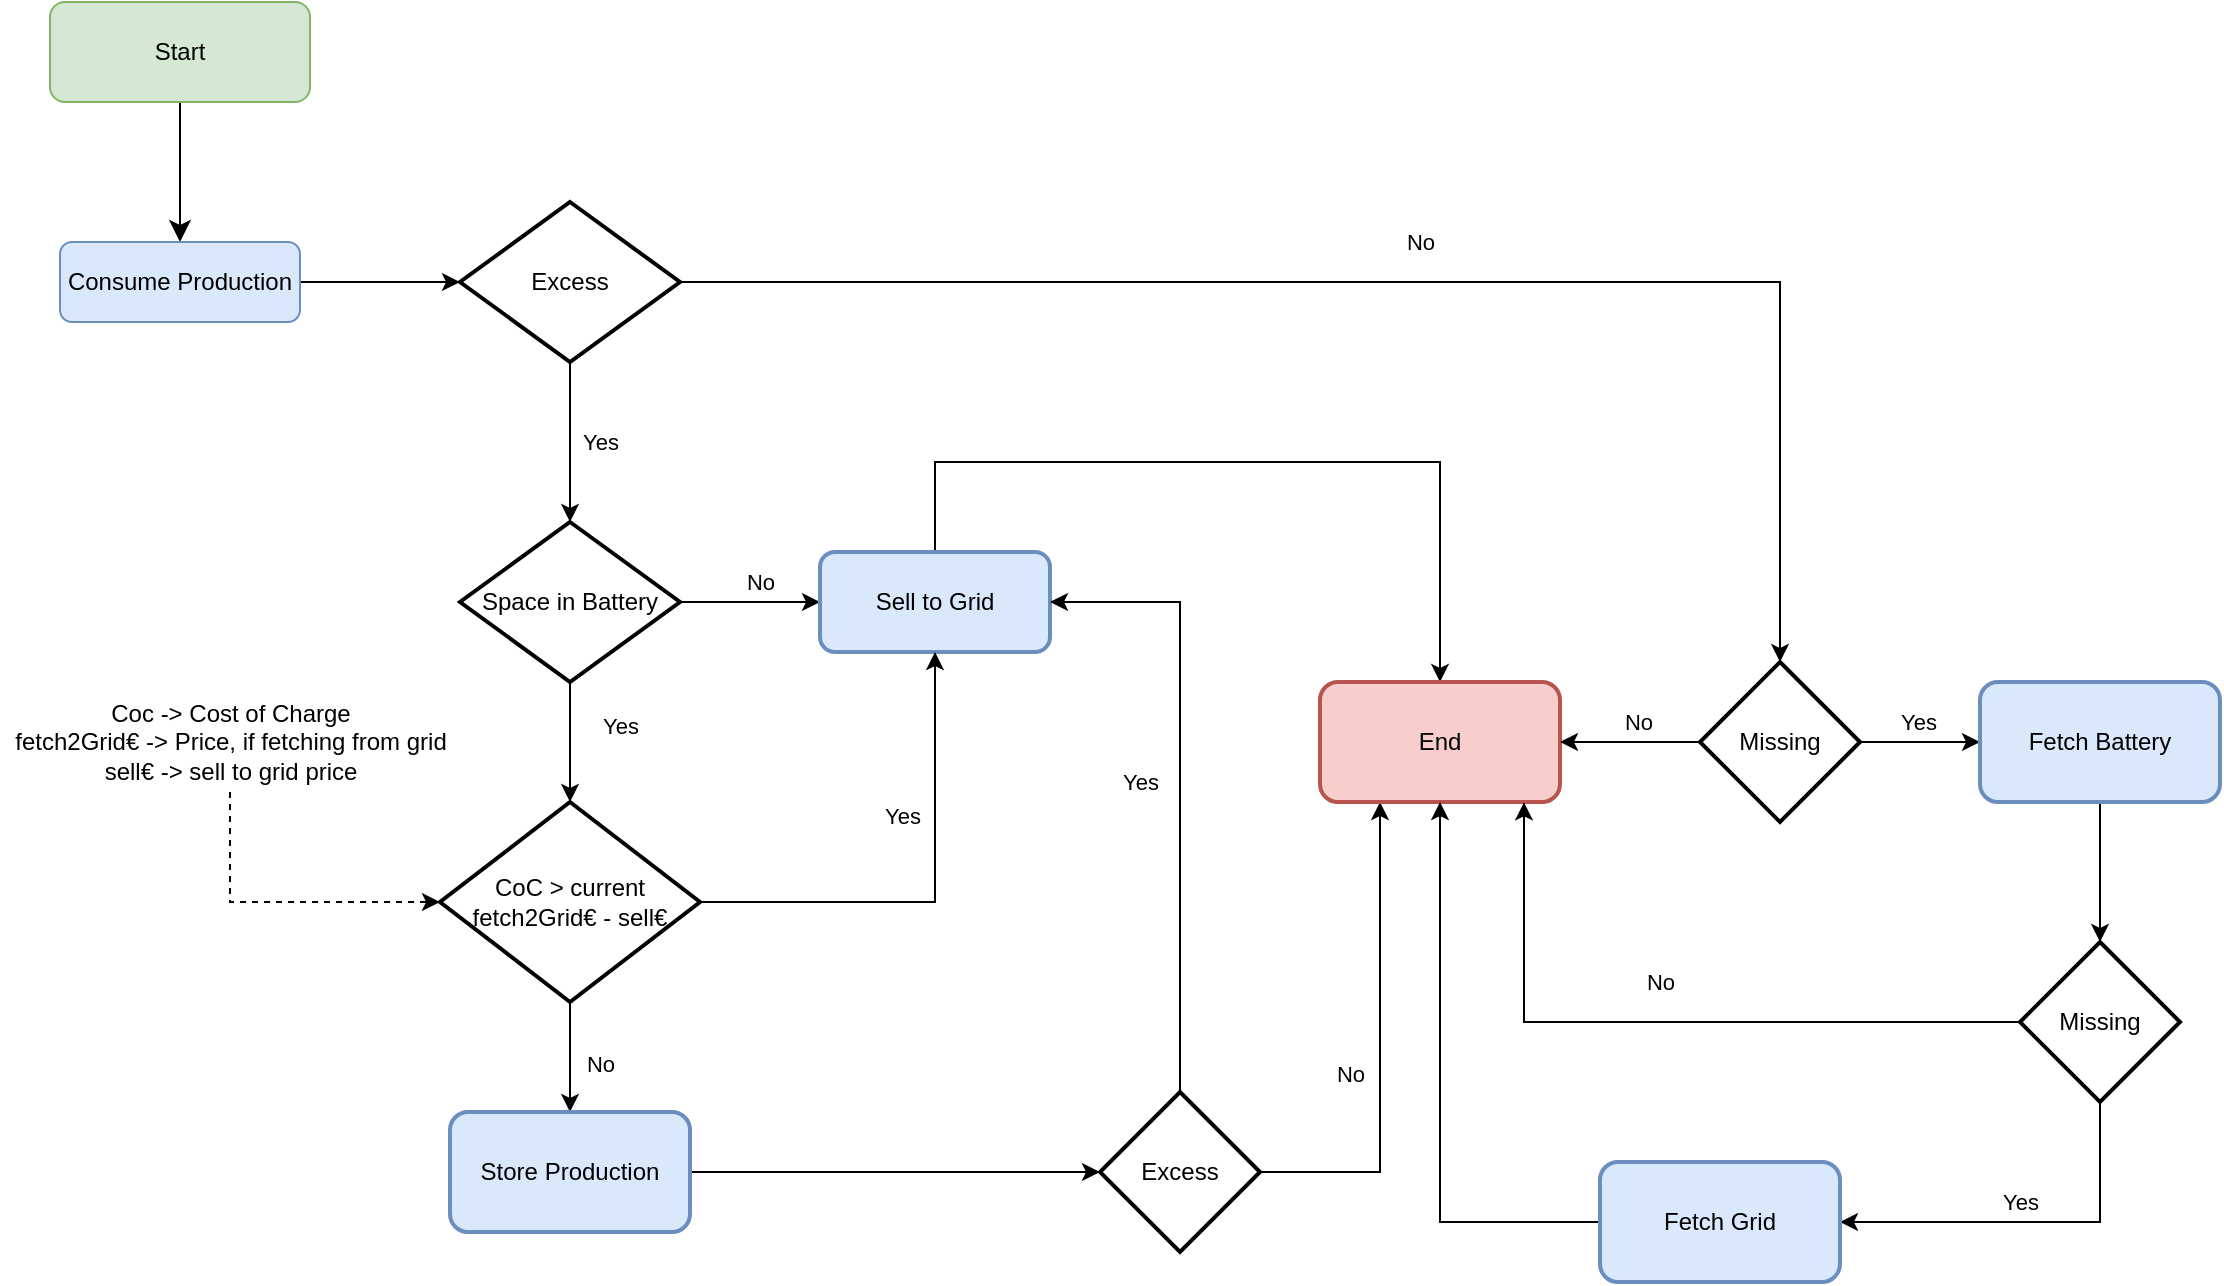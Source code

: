 <mxfile version="18.1.2" type="github">
  <diagram id="C5RBs43oDa-KdzZeNtuy" name="Page-1">
    <mxGraphModel dx="1483" dy="754" grid="1" gridSize="10" guides="1" tooltips="1" connect="1" arrows="1" fold="1" page="1" pageScale="1" pageWidth="827" pageHeight="1169" math="0" shadow="0">
      <root>
        <mxCell id="WIyWlLk6GJQsqaUBKTNV-0" />
        <mxCell id="WIyWlLk6GJQsqaUBKTNV-1" parent="WIyWlLk6GJQsqaUBKTNV-0" />
        <mxCell id="WIyWlLk6GJQsqaUBKTNV-2" value="" style="rounded=0;html=1;jettySize=auto;orthogonalLoop=1;fontSize=11;endArrow=classic;endFill=1;endSize=8;strokeWidth=1;shadow=0;labelBackgroundColor=none;edgeStyle=orthogonalEdgeStyle;entryX=0.5;entryY=0;entryDx=0;entryDy=0;" parent="WIyWlLk6GJQsqaUBKTNV-1" source="WIyWlLk6GJQsqaUBKTNV-3" target="lNIE8Phovc9PJsnspaaO-6" edge="1">
          <mxGeometry relative="1" as="geometry">
            <mxPoint x="140" y="160" as="targetPoint" />
          </mxGeometry>
        </mxCell>
        <mxCell id="WIyWlLk6GJQsqaUBKTNV-3" value="Start" style="rounded=1;whiteSpace=wrap;html=1;fontSize=12;glass=0;strokeWidth=1;shadow=0;fillColor=#d5e8d4;strokeColor=#82b366;" parent="WIyWlLk6GJQsqaUBKTNV-1" vertex="1">
          <mxGeometry x="315" y="60" width="130" height="50" as="geometry" />
        </mxCell>
        <mxCell id="lNIE8Phovc9PJsnspaaO-7" style="edgeStyle=orthogonalEdgeStyle;rounded=0;orthogonalLoop=1;jettySize=auto;html=1;entryX=0;entryY=0.5;entryDx=0;entryDy=0;entryPerimeter=0;" edge="1" parent="WIyWlLk6GJQsqaUBKTNV-1" source="lNIE8Phovc9PJsnspaaO-6" target="lNIE8Phovc9PJsnspaaO-9">
          <mxGeometry relative="1" as="geometry">
            <mxPoint x="520" y="200" as="targetPoint" />
          </mxGeometry>
        </mxCell>
        <mxCell id="lNIE8Phovc9PJsnspaaO-6" value="Consume Production" style="rounded=1;whiteSpace=wrap;html=1;fontSize=12;glass=0;strokeWidth=1;shadow=0;fillColor=#dae8fc;strokeColor=#6c8ebf;" vertex="1" parent="WIyWlLk6GJQsqaUBKTNV-1">
          <mxGeometry x="320" y="180" width="120" height="40" as="geometry" />
        </mxCell>
        <mxCell id="lNIE8Phovc9PJsnspaaO-11" value="Yes" style="edgeStyle=orthogonalEdgeStyle;rounded=0;orthogonalLoop=1;jettySize=auto;html=1;entryX=0.5;entryY=0;entryDx=0;entryDy=0;entryPerimeter=0;" edge="1" parent="WIyWlLk6GJQsqaUBKTNV-1" source="lNIE8Phovc9PJsnspaaO-9" target="lNIE8Phovc9PJsnspaaO-10">
          <mxGeometry y="15" relative="1" as="geometry">
            <mxPoint as="offset" />
          </mxGeometry>
        </mxCell>
        <mxCell id="lNIE8Phovc9PJsnspaaO-39" value="No" style="edgeStyle=orthogonalEdgeStyle;rounded=0;sketch=0;orthogonalLoop=1;jettySize=auto;html=1;endArrow=classic;endFill=1;" edge="1" parent="WIyWlLk6GJQsqaUBKTNV-1" source="lNIE8Phovc9PJsnspaaO-9" target="lNIE8Phovc9PJsnspaaO-38">
          <mxGeometry y="20" relative="1" as="geometry">
            <mxPoint as="offset" />
          </mxGeometry>
        </mxCell>
        <mxCell id="lNIE8Phovc9PJsnspaaO-9" value="Excess" style="strokeWidth=2;html=1;shape=mxgraph.flowchart.decision;whiteSpace=wrap;" vertex="1" parent="WIyWlLk6GJQsqaUBKTNV-1">
          <mxGeometry x="520" y="160" width="110" height="80" as="geometry" />
        </mxCell>
        <mxCell id="lNIE8Phovc9PJsnspaaO-16" value="No" style="edgeStyle=orthogonalEdgeStyle;rounded=0;orthogonalLoop=1;jettySize=auto;html=1;" edge="1" parent="WIyWlLk6GJQsqaUBKTNV-1" source="lNIE8Phovc9PJsnspaaO-10" target="lNIE8Phovc9PJsnspaaO-15">
          <mxGeometry x="0.143" y="10" relative="1" as="geometry">
            <mxPoint as="offset" />
          </mxGeometry>
        </mxCell>
        <mxCell id="lNIE8Phovc9PJsnspaaO-18" value="" style="edgeStyle=orthogonalEdgeStyle;rounded=0;orthogonalLoop=1;jettySize=auto;html=1;entryX=0.5;entryY=0;entryDx=0;entryDy=0;entryPerimeter=0;" edge="1" parent="WIyWlLk6GJQsqaUBKTNV-1" source="lNIE8Phovc9PJsnspaaO-10" target="lNIE8Phovc9PJsnspaaO-27">
          <mxGeometry relative="1" as="geometry">
            <mxPoint x="575" y="490" as="targetPoint" />
          </mxGeometry>
        </mxCell>
        <mxCell id="lNIE8Phovc9PJsnspaaO-22" value="Yes" style="edgeLabel;html=1;align=center;verticalAlign=middle;resizable=0;points=[];" vertex="1" connectable="0" parent="lNIE8Phovc9PJsnspaaO-18">
          <mxGeometry x="-0.264" relative="1" as="geometry">
            <mxPoint x="25" as="offset" />
          </mxGeometry>
        </mxCell>
        <mxCell id="lNIE8Phovc9PJsnspaaO-10" value="Space in Battery" style="strokeWidth=2;html=1;shape=mxgraph.flowchart.decision;whiteSpace=wrap;" vertex="1" parent="WIyWlLk6GJQsqaUBKTNV-1">
          <mxGeometry x="520" y="320" width="110" height="80" as="geometry" />
        </mxCell>
        <mxCell id="lNIE8Phovc9PJsnspaaO-33" style="edgeStyle=orthogonalEdgeStyle;rounded=0;sketch=0;orthogonalLoop=1;jettySize=auto;html=1;entryX=0.5;entryY=0;entryDx=0;entryDy=0;" edge="1" parent="WIyWlLk6GJQsqaUBKTNV-1" source="lNIE8Phovc9PJsnspaaO-15" target="lNIE8Phovc9PJsnspaaO-31">
          <mxGeometry relative="1" as="geometry">
            <Array as="points">
              <mxPoint x="757" y="290" />
              <mxPoint x="1010" y="290" />
            </Array>
          </mxGeometry>
        </mxCell>
        <mxCell id="lNIE8Phovc9PJsnspaaO-15" value="Sell to Grid" style="whiteSpace=wrap;html=1;strokeWidth=2;rounded=1;fillColor=#dae8fc;strokeColor=#6c8ebf;" vertex="1" parent="WIyWlLk6GJQsqaUBKTNV-1">
          <mxGeometry x="700" y="335" width="115" height="50" as="geometry" />
        </mxCell>
        <mxCell id="lNIE8Phovc9PJsnspaaO-20" style="edgeStyle=orthogonalEdgeStyle;rounded=0;orthogonalLoop=1;jettySize=auto;html=1;entryX=0.5;entryY=1;entryDx=0;entryDy=0;exitX=1;exitY=0.5;exitDx=0;exitDy=0;exitPerimeter=0;" edge="1" parent="WIyWlLk6GJQsqaUBKTNV-1" source="lNIE8Phovc9PJsnspaaO-27" target="lNIE8Phovc9PJsnspaaO-15">
          <mxGeometry relative="1" as="geometry">
            <mxPoint x="635" y="515" as="sourcePoint" />
          </mxGeometry>
        </mxCell>
        <mxCell id="lNIE8Phovc9PJsnspaaO-21" value="Yes" style="edgeLabel;html=1;align=center;verticalAlign=middle;resizable=0;points=[];" vertex="1" connectable="0" parent="lNIE8Phovc9PJsnspaaO-20">
          <mxGeometry x="0.227" y="-3" relative="1" as="geometry">
            <mxPoint x="-20" y="-12" as="offset" />
          </mxGeometry>
        </mxCell>
        <mxCell id="lNIE8Phovc9PJsnspaaO-25" value="No" style="edgeStyle=orthogonalEdgeStyle;rounded=0;orthogonalLoop=1;jettySize=auto;html=1;exitX=0.5;exitY=1;exitDx=0;exitDy=0;exitPerimeter=0;" edge="1" parent="WIyWlLk6GJQsqaUBKTNV-1" source="lNIE8Phovc9PJsnspaaO-27" target="lNIE8Phovc9PJsnspaaO-24">
          <mxGeometry x="0.091" y="15" relative="1" as="geometry">
            <mxPoint x="575" y="540" as="sourcePoint" />
            <mxPoint y="1" as="offset" />
          </mxGeometry>
        </mxCell>
        <mxCell id="lNIE8Phovc9PJsnspaaO-29" value="" style="edgeStyle=orthogonalEdgeStyle;rounded=0;orthogonalLoop=1;jettySize=auto;html=1;" edge="1" parent="WIyWlLk6GJQsqaUBKTNV-1" source="lNIE8Phovc9PJsnspaaO-24" target="lNIE8Phovc9PJsnspaaO-28">
          <mxGeometry relative="1" as="geometry" />
        </mxCell>
        <mxCell id="lNIE8Phovc9PJsnspaaO-24" value="Store Production" style="whiteSpace=wrap;html=1;strokeWidth=2;rounded=1;fillColor=#dae8fc;strokeColor=#6c8ebf;" vertex="1" parent="WIyWlLk6GJQsqaUBKTNV-1">
          <mxGeometry x="515" y="615" width="120" height="60" as="geometry" />
        </mxCell>
        <mxCell id="lNIE8Phovc9PJsnspaaO-27" value="CoC &amp;gt; current fetch2Grid€ - sell€" style="strokeWidth=2;html=1;shape=mxgraph.flowchart.decision;whiteSpace=wrap;rounded=1;gradientColor=none;" vertex="1" parent="WIyWlLk6GJQsqaUBKTNV-1">
          <mxGeometry x="510" y="460" width="130" height="100" as="geometry" />
        </mxCell>
        <mxCell id="lNIE8Phovc9PJsnspaaO-30" value="Yes" style="edgeStyle=orthogonalEdgeStyle;rounded=0;sketch=0;orthogonalLoop=1;jettySize=auto;html=1;entryX=1;entryY=0.5;entryDx=0;entryDy=0;exitX=0.5;exitY=0;exitDx=0;exitDy=0;" edge="1" parent="WIyWlLk6GJQsqaUBKTNV-1" source="lNIE8Phovc9PJsnspaaO-28" target="lNIE8Phovc9PJsnspaaO-15">
          <mxGeometry y="20" relative="1" as="geometry">
            <Array as="points">
              <mxPoint x="880" y="360" />
            </Array>
            <mxPoint as="offset" />
          </mxGeometry>
        </mxCell>
        <mxCell id="lNIE8Phovc9PJsnspaaO-32" value="No" style="edgeStyle=orthogonalEdgeStyle;rounded=0;sketch=0;orthogonalLoop=1;jettySize=auto;html=1;" edge="1" parent="WIyWlLk6GJQsqaUBKTNV-1" source="lNIE8Phovc9PJsnspaaO-28" target="lNIE8Phovc9PJsnspaaO-31">
          <mxGeometry x="-0.111" y="15" relative="1" as="geometry">
            <Array as="points">
              <mxPoint x="980" y="645" />
            </Array>
            <mxPoint as="offset" />
          </mxGeometry>
        </mxCell>
        <mxCell id="lNIE8Phovc9PJsnspaaO-28" value="Excess" style="rhombus;whiteSpace=wrap;html=1;strokeWidth=2;rounded=0;" vertex="1" parent="WIyWlLk6GJQsqaUBKTNV-1">
          <mxGeometry x="840" y="605" width="80" height="80" as="geometry" />
        </mxCell>
        <mxCell id="lNIE8Phovc9PJsnspaaO-31" value="End" style="whiteSpace=wrap;html=1;strokeWidth=2;rounded=1;fillColor=#f8cecc;strokeColor=#b85450;" vertex="1" parent="WIyWlLk6GJQsqaUBKTNV-1">
          <mxGeometry x="950" y="400" width="120" height="60" as="geometry" />
        </mxCell>
        <mxCell id="lNIE8Phovc9PJsnspaaO-40" value="No" style="edgeStyle=orthogonalEdgeStyle;rounded=0;sketch=0;orthogonalLoop=1;jettySize=auto;html=1;entryX=1;entryY=0.5;entryDx=0;entryDy=0;endArrow=classic;endFill=1;" edge="1" parent="WIyWlLk6GJQsqaUBKTNV-1" source="lNIE8Phovc9PJsnspaaO-38" target="lNIE8Phovc9PJsnspaaO-31">
          <mxGeometry x="-0.143" y="-10" relative="1" as="geometry">
            <mxPoint x="-1" as="offset" />
          </mxGeometry>
        </mxCell>
        <mxCell id="lNIE8Phovc9PJsnspaaO-42" value="Yes" style="edgeStyle=orthogonalEdgeStyle;rounded=0;sketch=0;orthogonalLoop=1;jettySize=auto;html=1;endArrow=classic;endFill=1;" edge="1" parent="WIyWlLk6GJQsqaUBKTNV-1" source="lNIE8Phovc9PJsnspaaO-38" target="lNIE8Phovc9PJsnspaaO-41">
          <mxGeometry y="10" relative="1" as="geometry">
            <mxPoint x="-1" as="offset" />
          </mxGeometry>
        </mxCell>
        <mxCell id="lNIE8Phovc9PJsnspaaO-38" value="Missing" style="rhombus;whiteSpace=wrap;html=1;strokeWidth=2;" vertex="1" parent="WIyWlLk6GJQsqaUBKTNV-1">
          <mxGeometry x="1140" y="390" width="80" height="80" as="geometry" />
        </mxCell>
        <mxCell id="lNIE8Phovc9PJsnspaaO-44" value="" style="edgeStyle=orthogonalEdgeStyle;rounded=0;sketch=0;orthogonalLoop=1;jettySize=auto;html=1;endArrow=classic;endFill=1;" edge="1" parent="WIyWlLk6GJQsqaUBKTNV-1" source="lNIE8Phovc9PJsnspaaO-41" target="lNIE8Phovc9PJsnspaaO-43">
          <mxGeometry relative="1" as="geometry" />
        </mxCell>
        <mxCell id="lNIE8Phovc9PJsnspaaO-41" value="Fetch Battery" style="whiteSpace=wrap;html=1;strokeWidth=2;rounded=1;fillColor=#dae8fc;strokeColor=#6c8ebf;" vertex="1" parent="WIyWlLk6GJQsqaUBKTNV-1">
          <mxGeometry x="1280" y="400" width="120" height="60" as="geometry" />
        </mxCell>
        <mxCell id="lNIE8Phovc9PJsnspaaO-45" value="No" style="edgeStyle=orthogonalEdgeStyle;rounded=0;sketch=0;orthogonalLoop=1;jettySize=auto;html=1;entryX=0.85;entryY=1.003;entryDx=0;entryDy=0;entryPerimeter=0;endArrow=classic;endFill=1;" edge="1" parent="WIyWlLk6GJQsqaUBKTNV-1" source="lNIE8Phovc9PJsnspaaO-43" target="lNIE8Phovc9PJsnspaaO-31">
          <mxGeometry x="0.006" y="-20" relative="1" as="geometry">
            <mxPoint as="offset" />
          </mxGeometry>
        </mxCell>
        <mxCell id="lNIE8Phovc9PJsnspaaO-47" value="Yes" style="edgeStyle=orthogonalEdgeStyle;rounded=0;sketch=0;orthogonalLoop=1;jettySize=auto;html=1;endArrow=classic;endFill=1;" edge="1" parent="WIyWlLk6GJQsqaUBKTNV-1" source="lNIE8Phovc9PJsnspaaO-43" target="lNIE8Phovc9PJsnspaaO-46">
          <mxGeometry x="0.053" y="-10" relative="1" as="geometry">
            <Array as="points">
              <mxPoint x="1340" y="670" />
            </Array>
            <mxPoint as="offset" />
          </mxGeometry>
        </mxCell>
        <mxCell id="lNIE8Phovc9PJsnspaaO-43" value="Missing" style="rhombus;whiteSpace=wrap;html=1;strokeWidth=2;" vertex="1" parent="WIyWlLk6GJQsqaUBKTNV-1">
          <mxGeometry x="1300" y="530" width="80" height="80" as="geometry" />
        </mxCell>
        <mxCell id="lNIE8Phovc9PJsnspaaO-48" style="edgeStyle=orthogonalEdgeStyle;rounded=0;sketch=0;orthogonalLoop=1;jettySize=auto;html=1;entryX=0.5;entryY=1;entryDx=0;entryDy=0;endArrow=classic;endFill=1;" edge="1" parent="WIyWlLk6GJQsqaUBKTNV-1" source="lNIE8Phovc9PJsnspaaO-46" target="lNIE8Phovc9PJsnspaaO-31">
          <mxGeometry relative="1" as="geometry" />
        </mxCell>
        <mxCell id="lNIE8Phovc9PJsnspaaO-46" value="Fetch Grid" style="whiteSpace=wrap;html=1;strokeWidth=2;rounded=1;fillColor=#dae8fc;strokeColor=#6c8ebf;" vertex="1" parent="WIyWlLk6GJQsqaUBKTNV-1">
          <mxGeometry x="1090" y="640" width="120" height="60" as="geometry" />
        </mxCell>
        <mxCell id="lNIE8Phovc9PJsnspaaO-51" style="edgeStyle=orthogonalEdgeStyle;rounded=0;sketch=0;orthogonalLoop=1;jettySize=auto;html=1;entryX=0;entryY=0.5;entryDx=0;entryDy=0;entryPerimeter=0;endArrow=classic;endFill=1;dashed=1;" edge="1" parent="WIyWlLk6GJQsqaUBKTNV-1" source="lNIE8Phovc9PJsnspaaO-50" target="lNIE8Phovc9PJsnspaaO-27">
          <mxGeometry relative="1" as="geometry" />
        </mxCell>
        <mxCell id="lNIE8Phovc9PJsnspaaO-50" value="&lt;div&gt;Coc -&amp;gt; Cost of Charge&lt;/div&gt;&lt;div&gt;fetch2Grid€ -&amp;gt; Price, if fetching from grid&lt;/div&gt;&lt;div&gt;sell€ -&amp;gt; sell to grid price&lt;br&gt;&lt;/div&gt;" style="text;html=1;align=center;verticalAlign=middle;resizable=0;points=[];autosize=1;strokeColor=none;fillColor=none;" vertex="1" parent="WIyWlLk6GJQsqaUBKTNV-1">
          <mxGeometry x="290" y="405" width="230" height="50" as="geometry" />
        </mxCell>
      </root>
    </mxGraphModel>
  </diagram>
</mxfile>
